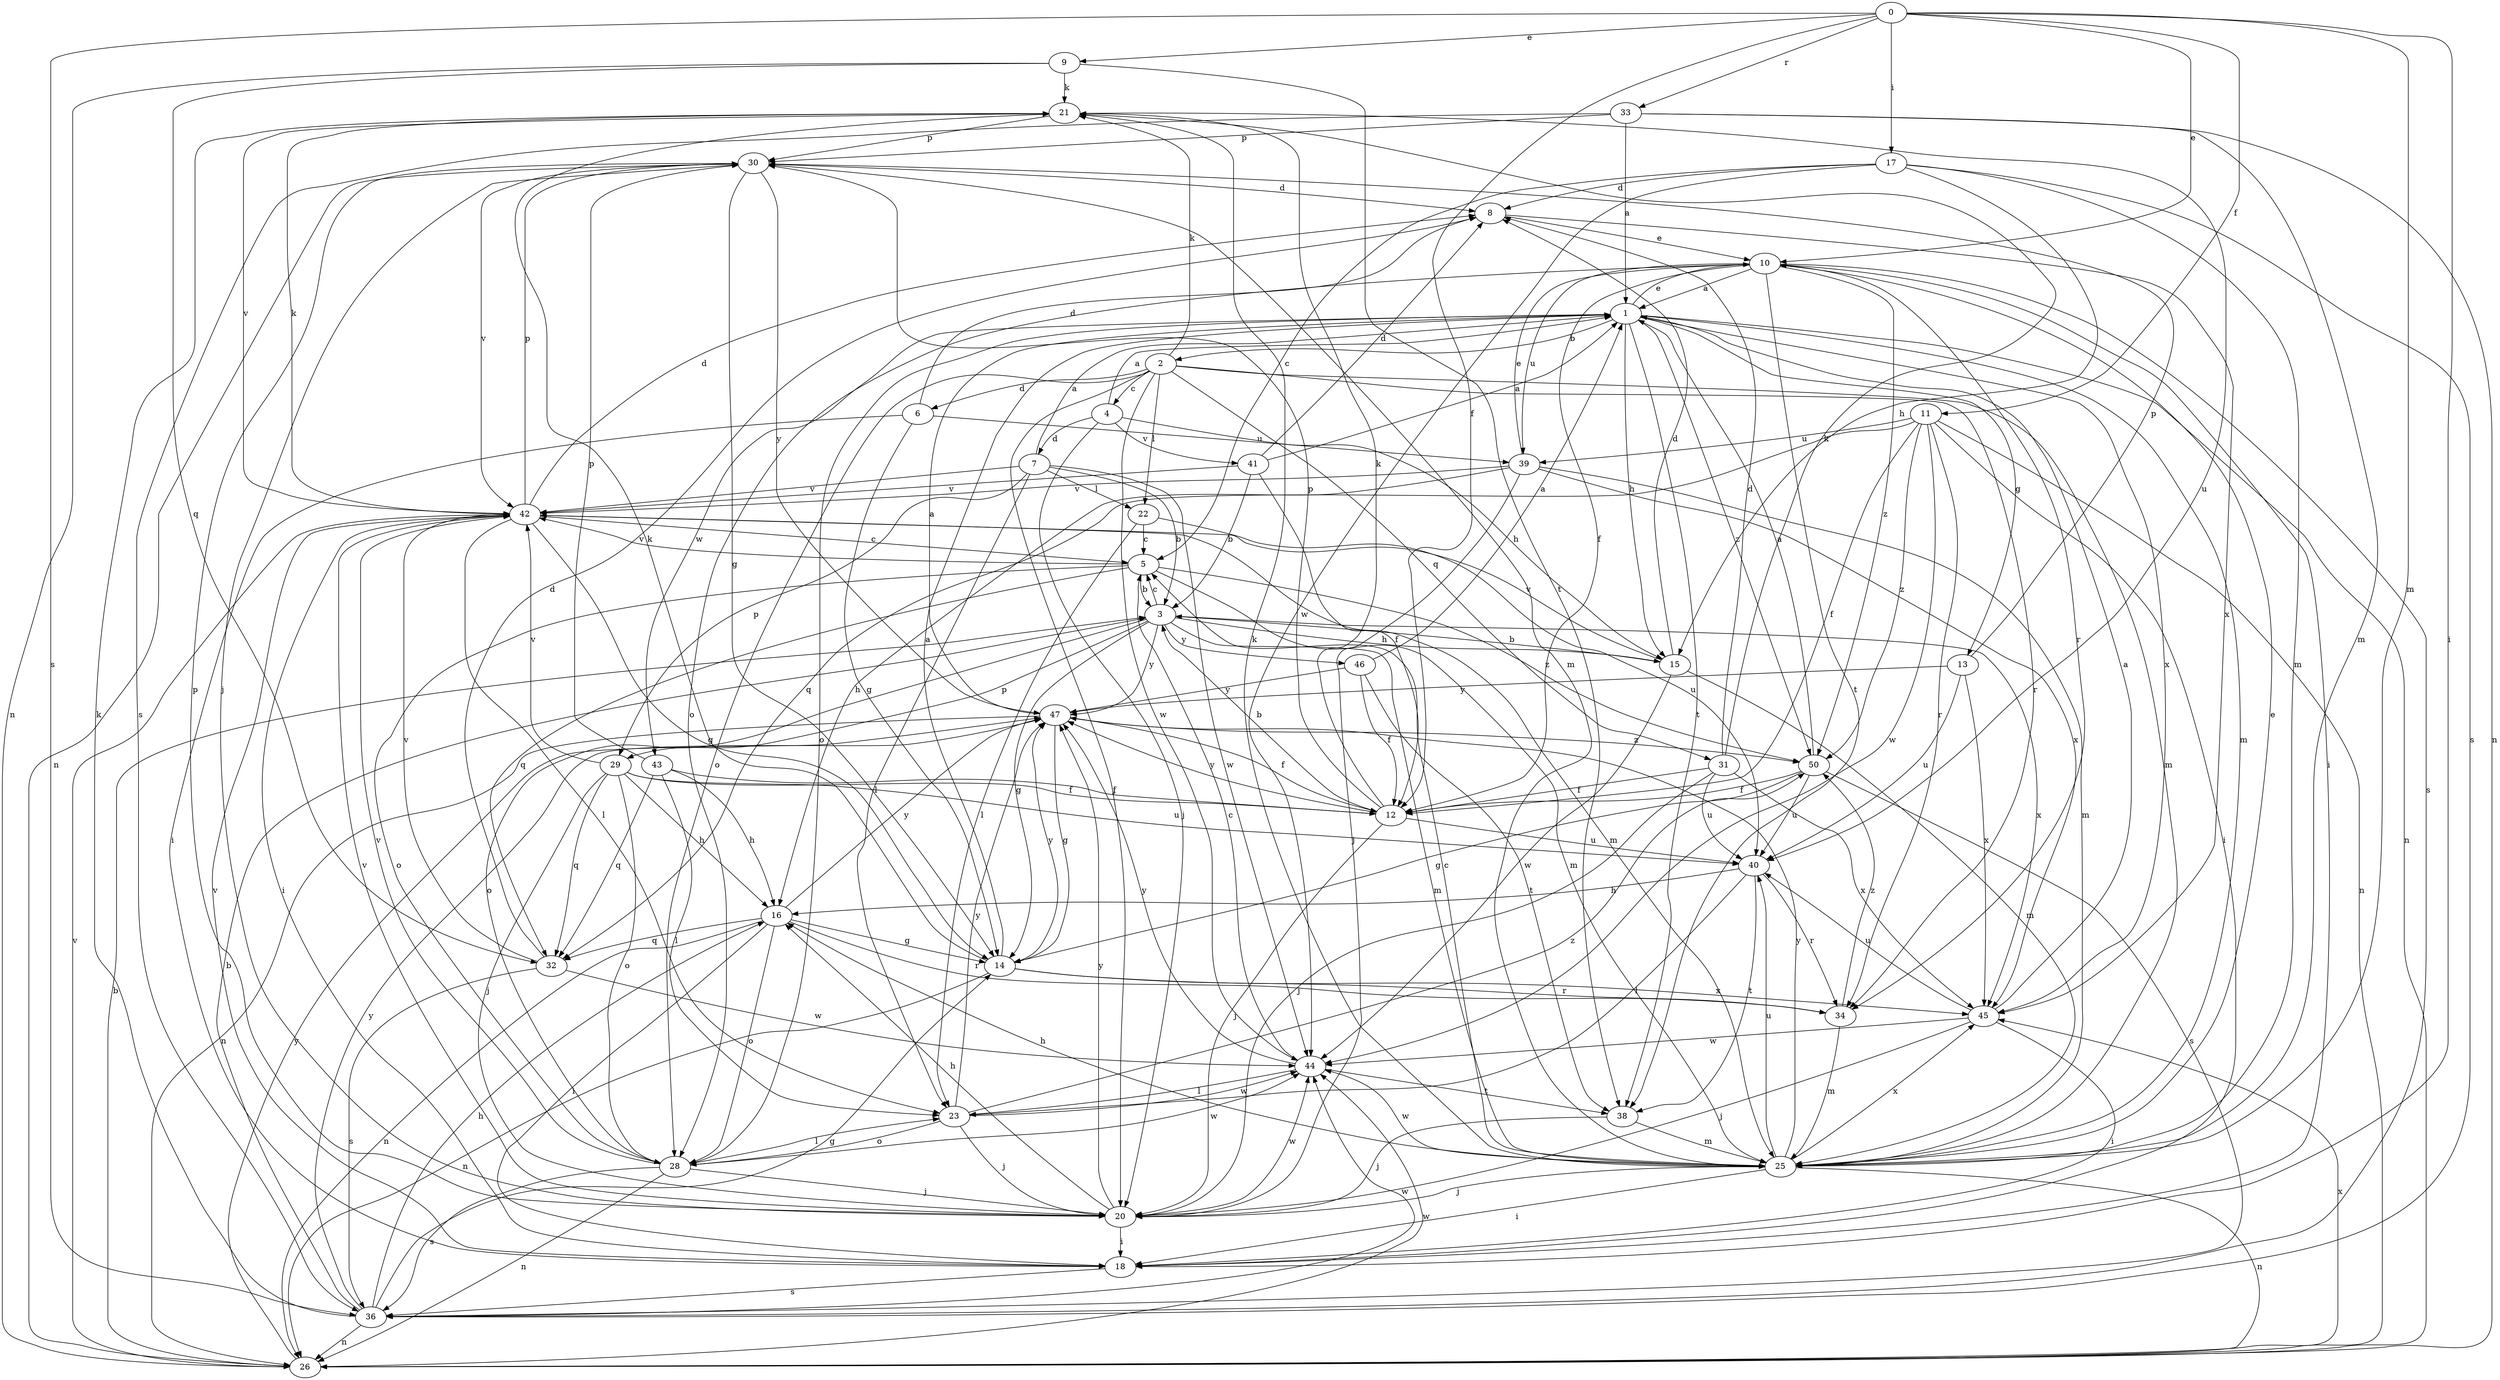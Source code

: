 strict digraph  {
0;
1;
2;
3;
4;
5;
6;
7;
8;
9;
10;
11;
12;
13;
14;
15;
16;
17;
18;
20;
21;
22;
23;
25;
26;
28;
29;
30;
31;
32;
33;
34;
36;
38;
39;
40;
41;
42;
43;
44;
45;
46;
47;
50;
0 -> 9  [label=e];
0 -> 10  [label=e];
0 -> 11  [label=f];
0 -> 12  [label=f];
0 -> 17  [label=i];
0 -> 18  [label=i];
0 -> 25  [label=m];
0 -> 33  [label=r];
0 -> 36  [label=s];
1 -> 2  [label=b];
1 -> 10  [label=e];
1 -> 13  [label=g];
1 -> 15  [label=h];
1 -> 25  [label=m];
1 -> 26  [label=n];
1 -> 28  [label=o];
1 -> 38  [label=t];
1 -> 43  [label=w];
1 -> 45  [label=x];
1 -> 50  [label=z];
2 -> 4  [label=c];
2 -> 6  [label=d];
2 -> 20  [label=j];
2 -> 21  [label=k];
2 -> 22  [label=l];
2 -> 25  [label=m];
2 -> 28  [label=o];
2 -> 31  [label=q];
2 -> 34  [label=r];
2 -> 44  [label=w];
3 -> 5  [label=c];
3 -> 14  [label=g];
3 -> 15  [label=h];
3 -> 25  [label=m];
3 -> 28  [label=o];
3 -> 29  [label=p];
3 -> 45  [label=x];
3 -> 46  [label=y];
3 -> 47  [label=y];
4 -> 1  [label=a];
4 -> 7  [label=d];
4 -> 15  [label=h];
4 -> 20  [label=j];
4 -> 41  [label=v];
5 -> 3  [label=b];
5 -> 25  [label=m];
5 -> 28  [label=o];
5 -> 32  [label=q];
5 -> 42  [label=v];
5 -> 50  [label=z];
6 -> 8  [label=d];
6 -> 14  [label=g];
6 -> 18  [label=i];
6 -> 39  [label=u];
7 -> 1  [label=a];
7 -> 3  [label=b];
7 -> 22  [label=l];
7 -> 23  [label=l];
7 -> 29  [label=p];
7 -> 42  [label=v];
7 -> 44  [label=w];
8 -> 10  [label=e];
8 -> 45  [label=x];
9 -> 21  [label=k];
9 -> 26  [label=n];
9 -> 32  [label=q];
9 -> 38  [label=t];
10 -> 1  [label=a];
10 -> 12  [label=f];
10 -> 18  [label=i];
10 -> 28  [label=o];
10 -> 34  [label=r];
10 -> 36  [label=s];
10 -> 38  [label=t];
10 -> 39  [label=u];
10 -> 50  [label=z];
11 -> 12  [label=f];
11 -> 18  [label=i];
11 -> 26  [label=n];
11 -> 32  [label=q];
11 -> 34  [label=r];
11 -> 39  [label=u];
11 -> 44  [label=w];
11 -> 50  [label=z];
12 -> 3  [label=b];
12 -> 20  [label=j];
12 -> 21  [label=k];
12 -> 30  [label=p];
12 -> 40  [label=u];
12 -> 47  [label=y];
13 -> 30  [label=p];
13 -> 40  [label=u];
13 -> 45  [label=x];
13 -> 47  [label=y];
14 -> 1  [label=a];
14 -> 21  [label=k];
14 -> 26  [label=n];
14 -> 34  [label=r];
14 -> 45  [label=x];
14 -> 47  [label=y];
15 -> 3  [label=b];
15 -> 8  [label=d];
15 -> 25  [label=m];
15 -> 42  [label=v];
15 -> 44  [label=w];
16 -> 14  [label=g];
16 -> 18  [label=i];
16 -> 26  [label=n];
16 -> 28  [label=o];
16 -> 32  [label=q];
16 -> 34  [label=r];
16 -> 47  [label=y];
17 -> 5  [label=c];
17 -> 8  [label=d];
17 -> 15  [label=h];
17 -> 25  [label=m];
17 -> 36  [label=s];
17 -> 44  [label=w];
18 -> 36  [label=s];
18 -> 42  [label=v];
20 -> 16  [label=h];
20 -> 18  [label=i];
20 -> 30  [label=p];
20 -> 42  [label=v];
20 -> 44  [label=w];
20 -> 47  [label=y];
21 -> 30  [label=p];
21 -> 40  [label=u];
21 -> 42  [label=v];
22 -> 5  [label=c];
22 -> 23  [label=l];
22 -> 40  [label=u];
23 -> 20  [label=j];
23 -> 28  [label=o];
23 -> 44  [label=w];
23 -> 47  [label=y];
23 -> 50  [label=z];
25 -> 5  [label=c];
25 -> 10  [label=e];
25 -> 16  [label=h];
25 -> 18  [label=i];
25 -> 20  [label=j];
25 -> 21  [label=k];
25 -> 26  [label=n];
25 -> 40  [label=u];
25 -> 44  [label=w];
25 -> 45  [label=x];
25 -> 47  [label=y];
26 -> 3  [label=b];
26 -> 42  [label=v];
26 -> 44  [label=w];
26 -> 45  [label=x];
26 -> 47  [label=y];
28 -> 20  [label=j];
28 -> 23  [label=l];
28 -> 26  [label=n];
28 -> 36  [label=s];
28 -> 42  [label=v];
28 -> 44  [label=w];
29 -> 12  [label=f];
29 -> 16  [label=h];
29 -> 20  [label=j];
29 -> 28  [label=o];
29 -> 32  [label=q];
29 -> 40  [label=u];
29 -> 42  [label=v];
30 -> 8  [label=d];
30 -> 14  [label=g];
30 -> 20  [label=j];
30 -> 25  [label=m];
30 -> 26  [label=n];
30 -> 42  [label=v];
30 -> 47  [label=y];
31 -> 8  [label=d];
31 -> 12  [label=f];
31 -> 20  [label=j];
31 -> 21  [label=k];
31 -> 40  [label=u];
31 -> 45  [label=x];
32 -> 8  [label=d];
32 -> 36  [label=s];
32 -> 42  [label=v];
32 -> 44  [label=w];
33 -> 1  [label=a];
33 -> 25  [label=m];
33 -> 26  [label=n];
33 -> 30  [label=p];
33 -> 36  [label=s];
34 -> 25  [label=m];
34 -> 50  [label=z];
36 -> 3  [label=b];
36 -> 14  [label=g];
36 -> 16  [label=h];
36 -> 21  [label=k];
36 -> 26  [label=n];
36 -> 44  [label=w];
36 -> 47  [label=y];
38 -> 20  [label=j];
38 -> 25  [label=m];
39 -> 10  [label=e];
39 -> 16  [label=h];
39 -> 20  [label=j];
39 -> 25  [label=m];
39 -> 42  [label=v];
39 -> 45  [label=x];
40 -> 16  [label=h];
40 -> 23  [label=l];
40 -> 34  [label=r];
40 -> 38  [label=t];
41 -> 1  [label=a];
41 -> 3  [label=b];
41 -> 8  [label=d];
41 -> 12  [label=f];
41 -> 42  [label=v];
42 -> 5  [label=c];
42 -> 8  [label=d];
42 -> 14  [label=g];
42 -> 18  [label=i];
42 -> 21  [label=k];
42 -> 23  [label=l];
42 -> 25  [label=m];
42 -> 30  [label=p];
43 -> 12  [label=f];
43 -> 16  [label=h];
43 -> 23  [label=l];
43 -> 30  [label=p];
43 -> 32  [label=q];
44 -> 5  [label=c];
44 -> 23  [label=l];
44 -> 38  [label=t];
44 -> 47  [label=y];
45 -> 1  [label=a];
45 -> 18  [label=i];
45 -> 20  [label=j];
45 -> 40  [label=u];
45 -> 44  [label=w];
46 -> 1  [label=a];
46 -> 12  [label=f];
46 -> 38  [label=t];
46 -> 47  [label=y];
47 -> 1  [label=a];
47 -> 12  [label=f];
47 -> 14  [label=g];
47 -> 26  [label=n];
47 -> 50  [label=z];
50 -> 1  [label=a];
50 -> 12  [label=f];
50 -> 14  [label=g];
50 -> 36  [label=s];
50 -> 40  [label=u];
}
